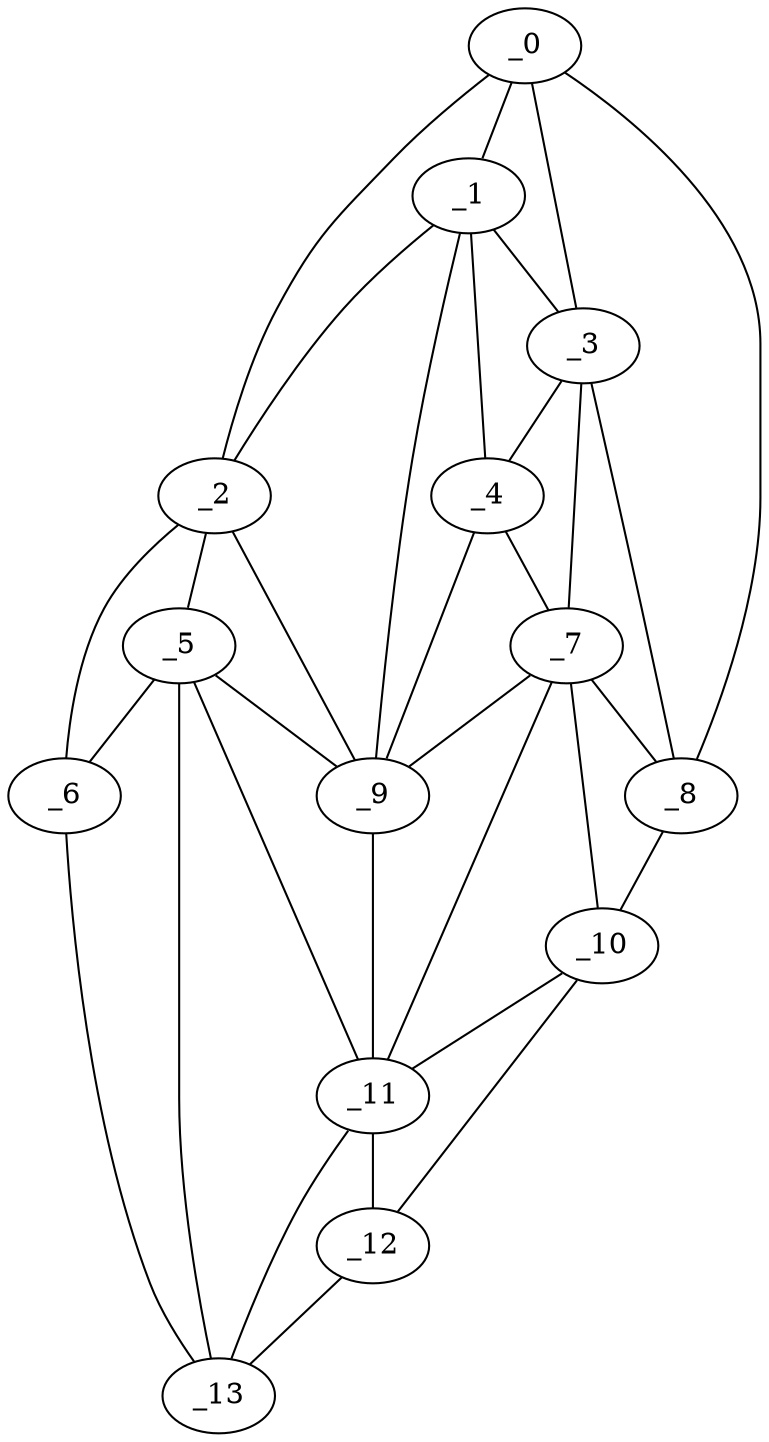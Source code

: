 graph "obj41__320.gxl" {
	_0	 [x=18,
		y=45];
	_1	 [x=39,
		y=55];
	_0 -- _1	 [valence=2];
	_2	 [x=41,
		y=87];
	_0 -- _2	 [valence=1];
	_3	 [x=45,
		y=39];
	_0 -- _3	 [valence=2];
	_8	 [x=66,
		y=6];
	_0 -- _8	 [valence=1];
	_1 -- _2	 [valence=1];
	_1 -- _3	 [valence=2];
	_4	 [x=50,
		y=49];
	_1 -- _4	 [valence=2];
	_9	 [x=66,
		y=79];
	_1 -- _9	 [valence=2];
	_5	 [x=62,
		y=98];
	_2 -- _5	 [valence=2];
	_6	 [x=62,
		y=124];
	_2 -- _6	 [valence=1];
	_2 -- _9	 [valence=2];
	_3 -- _4	 [valence=2];
	_7	 [x=63,
		y=43];
	_3 -- _7	 [valence=1];
	_3 -- _8	 [valence=2];
	_4 -- _7	 [valence=2];
	_4 -- _9	 [valence=2];
	_5 -- _6	 [valence=1];
	_5 -- _9	 [valence=1];
	_11	 [x=104,
		y=71];
	_5 -- _11	 [valence=1];
	_13	 [x=115,
		y=106];
	_5 -- _13	 [valence=2];
	_6 -- _13	 [valence=1];
	_7 -- _8	 [valence=2];
	_7 -- _9	 [valence=1];
	_10	 [x=101,
		y=5];
	_7 -- _10	 [valence=2];
	_7 -- _11	 [valence=2];
	_8 -- _10	 [valence=1];
	_9 -- _11	 [valence=2];
	_10 -- _11	 [valence=1];
	_12	 [x=114,
		y=78];
	_10 -- _12	 [valence=1];
	_11 -- _12	 [valence=2];
	_11 -- _13	 [valence=2];
	_12 -- _13	 [valence=1];
}
